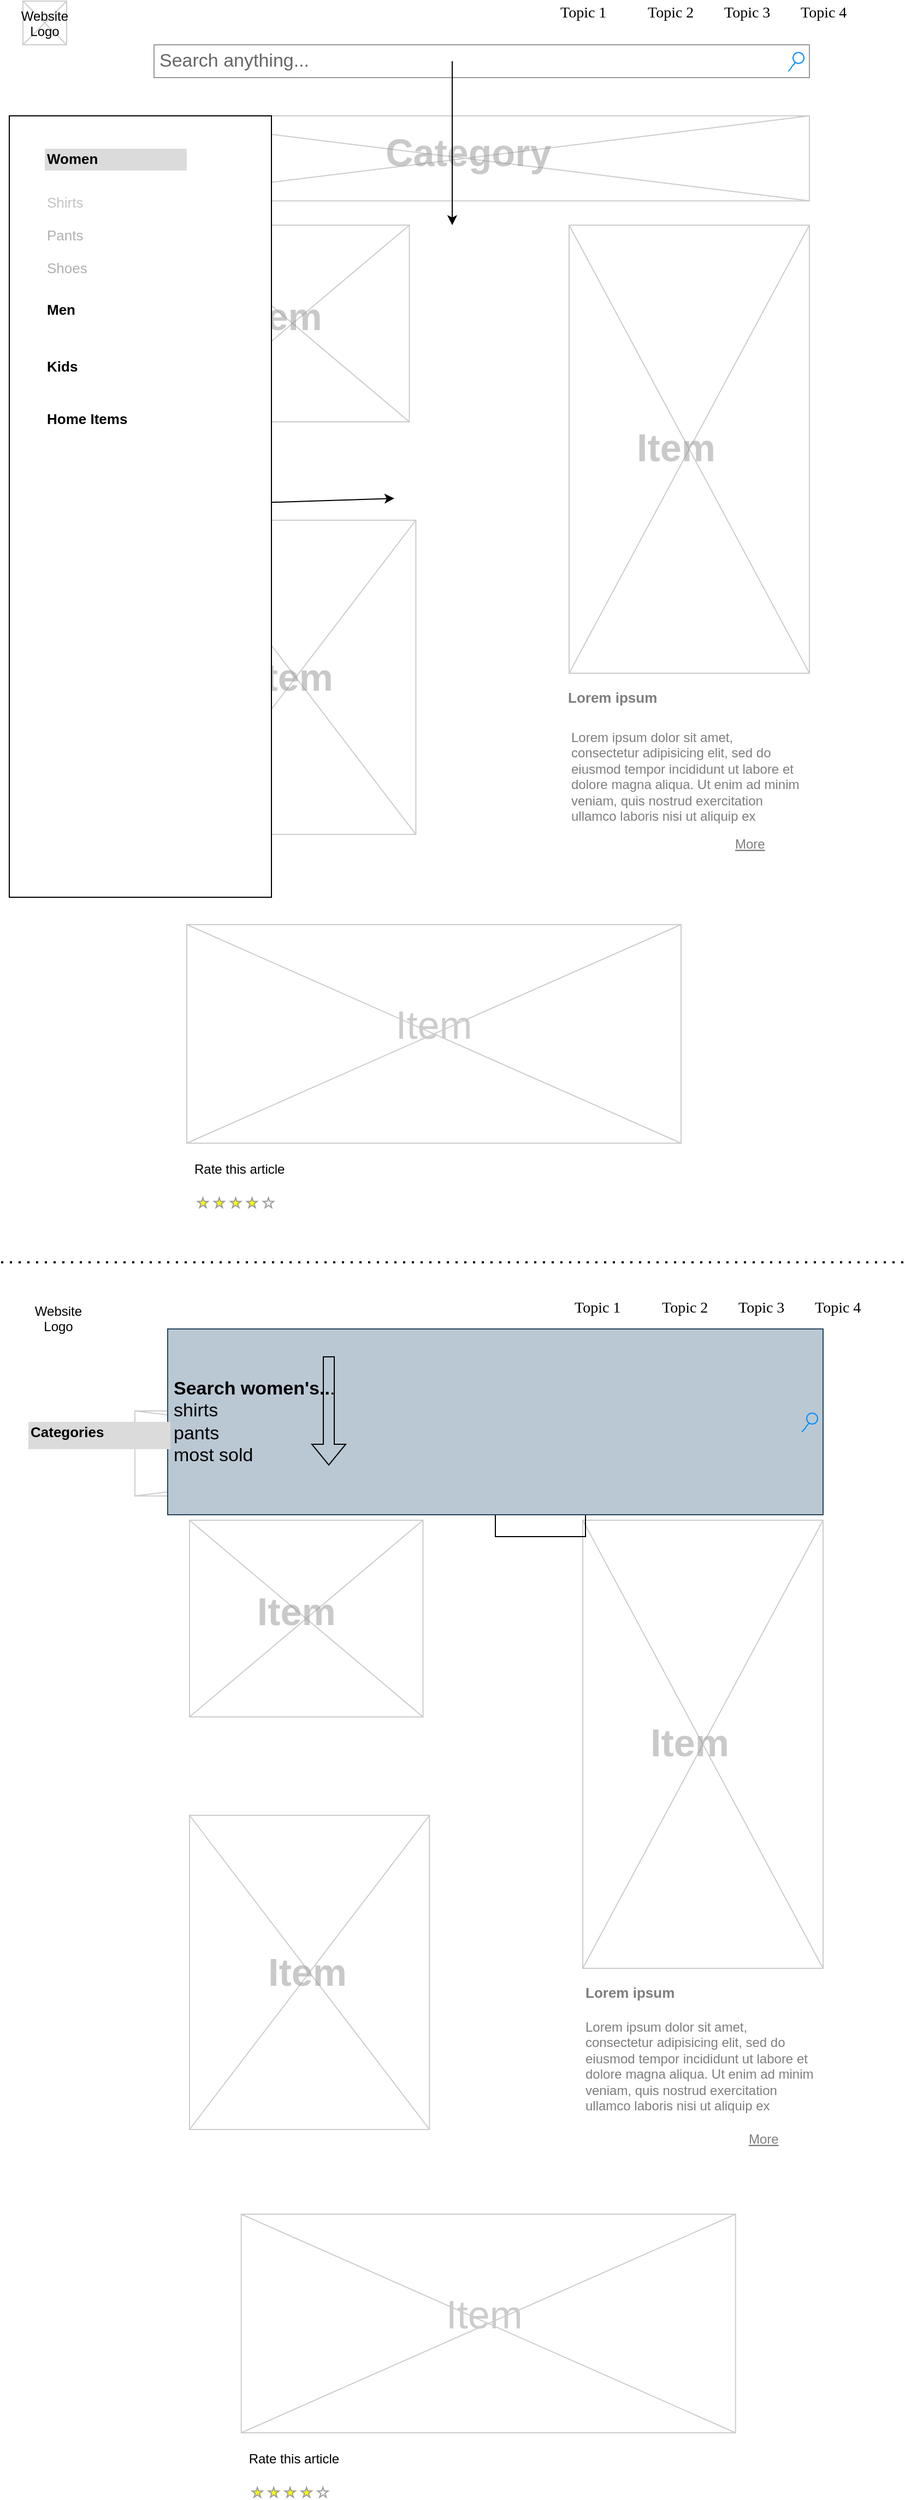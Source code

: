 <mxfile version="16.4.6" type="github">
  <diagram name="Page-1" id="f1b7ffb7-ca1e-a977-7cf5-a751b3c06c05">
    <mxGraphModel dx="2304" dy="955" grid="1" gridSize="10" guides="1" tooltips="1" connect="1" arrows="1" fold="1" page="1" pageScale="1" pageWidth="826" pageHeight="1169" background="none" math="0" shadow="0">
      <root>
        <mxCell id="0" />
        <mxCell id="1" parent="0" />
        <mxCell id="38PDdIl-gxqNEGNH1cju-92" value="Lorem ipsum " style="text;spacingTop=-5;whiteSpace=wrap;align=left;fontStyle=1;fontSize=13;textOpacity=50;" vertex="1" parent="1">
          <mxGeometry x="582.5" y="1382.78" width="231.55" height="135" as="geometry" />
        </mxCell>
        <mxCell id="58" value="" style="verticalLabelPosition=bottom;verticalAlign=top;strokeWidth=1;shape=mxgraph.mockup.graphics.iconGrid;strokeColor=#CCCCCC;gridSize=1,1;" parent="1" vertex="1">
          <mxGeometry x="170" y="860" width="452.5" height="200" as="geometry" />
        </mxCell>
        <mxCell id="14" value="" style="verticalLabelPosition=bottom;verticalAlign=top;strokeWidth=1;shape=mxgraph.mockup.graphics.iconGrid;strokeColor=#CCCCCC;gridSize=1,1;" parent="1" vertex="1">
          <mxGeometry x="520" y="220" width="220" height="410" as="geometry" />
        </mxCell>
        <mxCell id="13" value="" style="verticalLabelPosition=bottom;verticalAlign=top;strokeWidth=1;shape=mxgraph.mockup.graphics.iconGrid;strokeColor=#CCCCCC;gridSize=1,1;" parent="1" vertex="1">
          <mxGeometry x="160" y="220" width="213.75" height="180" as="geometry" />
        </mxCell>
        <mxCell id="9" value="Lorem ipsum dolor sit amet, consectetur adipisicing elit, sed do eiusmod tempor incididunt ut labore et dolore magna aliqua. Ut enim ad minim veniam, quis nostrud exercitation ullamco laboris nisi ut aliquip ex " style="text;spacingTop=-5;whiteSpace=wrap;align=left;textOpacity=50;" parent="1" vertex="1">
          <mxGeometry x="520" y="680" width="213.1" height="135" as="geometry" />
        </mxCell>
        <mxCell id="10" value="Latest Posts" style="text;spacingTop=-5;" parent="1" vertex="1">
          <mxGeometry x="610" y="120" width="30" height="20" as="geometry" />
        </mxCell>
        <mxCell id="15" value="More" style="text;spacingTop=-5;fontStyle=4;textOpacity=50;" parent="1" vertex="1">
          <mxGeometry x="670" y="777.5" width="30" height="20" as="geometry" />
        </mxCell>
        <mxCell id="20" value="" style="verticalLabelPosition=bottom;verticalAlign=top;strokeWidth=1;shape=mxgraph.mockup.graphics.iconGrid;strokeColor=#CCCCCC;gridSize=1,1;" parent="1" vertex="1">
          <mxGeometry x="20" y="15" width="40" height="40" as="geometry" />
        </mxCell>
        <mxCell id="21" value="Website&#xa;Logo" style="text;spacingTop=-5;align=center" parent="1" vertex="1">
          <mxGeometry x="20" y="20" width="40" height="40" as="geometry" />
        </mxCell>
        <mxCell id="22" value="Nav Bar" style="text;spacingTop=-5;fontStyle=1;fontFamily=Helvetica;fontColor=#949494;fontSize=35;rotation=-90;textOpacity=50;" parent="1" vertex="1">
          <mxGeometry x="10" y="287.78" width="300" height="260" as="geometry" />
        </mxCell>
        <mxCell id="25" value="" style="verticalLabelPosition=bottom;verticalAlign=top;strokeWidth=1;shape=mxgraph.mockup.graphics.iconGrid;strokeColor=#CCCCCC;gridSize=1,1;" parent="1" vertex="1">
          <mxGeometry x="110" y="120" width="630" height="77.78" as="geometry" />
        </mxCell>
        <mxCell id="27" value="" style="verticalLabelPosition=bottom;verticalAlign=top;strokeWidth=1;shape=mxgraph.mockup.graphics.iconGrid;strokeColor=#CCCCCC;gridSize=1,1;" parent="1" vertex="1">
          <mxGeometry x="160" y="490" width="219.69" height="287.5" as="geometry" />
        </mxCell>
        <mxCell id="37" value="" style="verticalLabelPosition=bottom;verticalAlign=top;strokeWidth=1;shape=mxgraph.mockup.misc.rating;strokeColor=#999999;fillColor=#ffff00;emptyFillColor=#ffffff;grade=4;ratingScale=5;ratingStyle=star;" parent="1" vertex="1">
          <mxGeometry x="170" y="380.0" width="77.5" height="10" as="geometry" />
        </mxCell>
        <mxCell id="38" value="Product rating" style="text;spacingTop=-5;" parent="1" vertex="1">
          <mxGeometry x="160" y="407.78" width="130" height="20" as="geometry" />
        </mxCell>
        <mxCell id="41" value="" style="verticalLabelPosition=bottom;verticalAlign=top;strokeWidth=1;shape=mxgraph.mockup.misc.rating;strokeColor=#999999;fillColor=#ffff00;emptyFillColor=#ffffff;grade=4;ratingScale=5;ratingStyle=star;" parent="1" vertex="1">
          <mxGeometry x="180.0" y="1110" width="77.5" height="10" as="geometry" />
        </mxCell>
        <mxCell id="42" value="Rate this article" style="text;spacingTop=-5;" parent="1" vertex="1">
          <mxGeometry x="175" y="1075" width="30" height="20" as="geometry" />
        </mxCell>
        <mxCell id="S4baUxd-CoSfWvRWnIj_-70" value="" style="endArrow=classic;html=1;rounded=0;fontFamily=Helvetica;fontSize=10;fontColor=#949494;" parent="1" edge="1">
          <mxGeometry width="50" height="50" relative="1" as="geometry">
            <mxPoint x="125" y="460" as="sourcePoint" />
            <mxPoint x="235" y="460" as="targetPoint" />
          </mxGeometry>
        </mxCell>
        <mxCell id="S4baUxd-CoSfWvRWnIj_-71" value="Category" style="text;spacingTop=-5;fontStyle=1;fontFamily=Helvetica;fontColor=#949494;fontSize=35;rotation=0;textOpacity=50;" parent="1" vertex="1">
          <mxGeometry x="350" y="130" width="345" height="40" as="geometry" />
        </mxCell>
        <mxCell id="S4baUxd-CoSfWvRWnIj_-72" value="Item" style="text;spacingTop=-5;fontStyle=1;fontFamily=Helvetica;fontColor=#949494;fontSize=35;rotation=0;textOpacity=50;" parent="1" vertex="1">
          <mxGeometry x="580" y="400" width="80" height="60" as="geometry" />
        </mxCell>
        <mxCell id="S4baUxd-CoSfWvRWnIj_-73" value="Item" style="text;spacingTop=-5;fontStyle=1;fontFamily=Helvetica;fontColor=#949494;fontSize=35;rotation=0;textOpacity=50;" parent="1" vertex="1">
          <mxGeometry x="219.85" y="280" width="100" height="50" as="geometry" />
        </mxCell>
        <mxCell id="S4baUxd-CoSfWvRWnIj_-74" value="Item" style="text;spacingTop=-5;fontStyle=1;fontFamily=Helvetica;fontColor=#949494;fontSize=35;rotation=0;textOpacity=50;" parent="1" vertex="1">
          <mxGeometry x="230" y="610" width="80" height="40" as="geometry" />
        </mxCell>
        <mxCell id="S4baUxd-CoSfWvRWnIj_-76" value="Lorem ipsum " style="text;spacingTop=-5;whiteSpace=wrap;align=left;fontStyle=1;fontSize=13;textOpacity=50;" parent="1" vertex="1">
          <mxGeometry x="516.73" y="642.5" width="231.55" height="135" as="geometry" />
        </mxCell>
        <mxCell id="Cnt6gD5doACFGwV2y_Jl-59" value="Search anything..." style="strokeWidth=1;shadow=0;dashed=0;align=center;html=1;shape=mxgraph.mockup.forms.searchBox;strokeColor=#999999;mainText=;strokeColor2=#008cff;fontColor=#666666;fontSize=17;align=left;spacingLeft=3;rounded=0;labelBackgroundColor=none;comic=1;" parent="1" vertex="1">
          <mxGeometry x="140" y="55" width="600" height="30" as="geometry" />
        </mxCell>
        <mxCell id="Cnt6gD5doACFGwV2y_Jl-60" value="Topic 1" style="text;html=1;points=[];align=left;verticalAlign=top;spacingTop=-4;fontSize=14;fontFamily=Verdana" parent="1" vertex="1">
          <mxGeometry x="510" y="15" width="60" height="20" as="geometry" />
        </mxCell>
        <mxCell id="Cnt6gD5doACFGwV2y_Jl-61" value="Topic 2" style="text;html=1;points=[];align=left;verticalAlign=top;spacingTop=-4;fontSize=14;fontFamily=Verdana" parent="1" vertex="1">
          <mxGeometry x="590" y="15" width="60" height="20" as="geometry" />
        </mxCell>
        <mxCell id="Cnt6gD5doACFGwV2y_Jl-62" value="Topic 3" style="text;html=1;points=[];align=left;verticalAlign=top;spacingTop=-4;fontSize=14;fontFamily=Verdana" parent="1" vertex="1">
          <mxGeometry x="660" y="15" width="75" height="20" as="geometry" />
        </mxCell>
        <mxCell id="Cnt6gD5doACFGwV2y_Jl-63" value="Topic 4" style="text;html=1;points=[];align=left;verticalAlign=top;spacingTop=-4;fontSize=14;fontFamily=Verdana" parent="1" vertex="1">
          <mxGeometry x="730" y="15" width="60" height="20" as="geometry" />
        </mxCell>
        <mxCell id="Cnt6gD5doACFGwV2y_Jl-73" value="Men" style="text;spacingTop=-5;" parent="1" vertex="1">
          <mxGeometry x="30" y="230" width="130" height="20" as="geometry" />
        </mxCell>
        <mxCell id="Cnt6gD5doACFGwV2y_Jl-74" value="Childern" style="text;spacingTop=-5;" parent="1" vertex="1">
          <mxGeometry x="30" y="273.89" width="130" height="20" as="geometry" />
        </mxCell>
        <mxCell id="Cnt6gD5doACFGwV2y_Jl-76" value="&lt;b&gt;&lt;br&gt;&lt;/b&gt;" style="rounded=0;whiteSpace=wrap;html=1;" parent="1" vertex="1">
          <mxGeometry x="7.5" y="120" width="240" height="715" as="geometry" />
        </mxCell>
        <mxCell id="Cnt6gD5doACFGwV2y_Jl-75" value="Home Items" style="text;spacingTop=-5;fontSize=13;fontStyle=1" parent="1" vertex="1">
          <mxGeometry x="40" y="387.78" width="130" height="20" as="geometry" />
        </mxCell>
        <mxCell id="Cnt6gD5doACFGwV2y_Jl-72" value="Women" style="text;spacingTop=-5;fontSize=13;fillColor=#DBDBDB;fontStyle=1" parent="1" vertex="1">
          <mxGeometry x="40" y="150" width="130" height="20" as="geometry" />
        </mxCell>
        <mxCell id="Cnt6gD5doACFGwV2y_Jl-86" value="Kids" style="text;spacingTop=-5;fontSize=13;fontStyle=1" parent="1" vertex="1">
          <mxGeometry x="40" y="340" width="130" height="20" as="geometry" />
        </mxCell>
        <mxCell id="Cnt6gD5doACFGwV2y_Jl-85" value="Men" style="text;spacingTop=-5;fontSize=13;fontStyle=1" parent="1" vertex="1">
          <mxGeometry x="40" y="287.78" width="130" height="20" as="geometry" />
        </mxCell>
        <mxCell id="Cnt6gD5doACFGwV2y_Jl-90" value="Shirts" style="text;spacingTop=-5;fontSize=13;fontColor=#C4C4C4;" parent="1" vertex="1">
          <mxGeometry x="40" y="190" width="130" height="20" as="geometry" />
        </mxCell>
        <mxCell id="Cnt6gD5doACFGwV2y_Jl-91" value="Pants" style="text;spacingTop=-5;fontSize=13;fontColor=#B0B0B0;" parent="1" vertex="1">
          <mxGeometry x="40" y="220" width="130" height="20" as="geometry" />
        </mxCell>
        <mxCell id="Cnt6gD5doACFGwV2y_Jl-92" value="Shoes" style="text;spacingTop=-5;fontSize=13;fontColor=#B0B0B0;" parent="1" vertex="1">
          <mxGeometry x="40" y="250" width="130" height="20" as="geometry" />
        </mxCell>
        <mxCell id="Cnt6gD5doACFGwV2y_Jl-93" value="" style="shape=image;html=1;verticalAlign=top;verticalLabelPosition=bottom;labelBackgroundColor=#ffffff;imageAspect=0;aspect=fixed;image=https://cdn4.iconfinder.com/data/icons/ionicons/512/icon-ios7-plus-empty-128.png;fontSize=13;fontColor=#B0B0B0;fillColor=#DBDBDB;" parent="1" vertex="1">
          <mxGeometry x="125" y="282.78" width="30" height="30" as="geometry" />
        </mxCell>
        <mxCell id="Cnt6gD5doACFGwV2y_Jl-94" value="" style="shape=image;html=1;verticalAlign=top;verticalLabelPosition=bottom;labelBackgroundColor=#ffffff;imageAspect=0;aspect=fixed;image=https://cdn4.iconfinder.com/data/icons/ionicons/512/icon-ios7-minus-empty-128.png;fontSize=13;fontColor=#B0B0B0;fillColor=#DBDBDB;" parent="1" vertex="1">
          <mxGeometry x="120" y="140" width="40" height="40" as="geometry" />
        </mxCell>
        <mxCell id="Cnt6gD5doACFGwV2y_Jl-96" value="" style="shape=image;html=1;verticalAlign=top;verticalLabelPosition=bottom;labelBackgroundColor=#ffffff;imageAspect=0;aspect=fixed;image=https://cdn4.iconfinder.com/data/icons/ionicons/512/icon-ios7-plus-empty-128.png;fontSize=13;fontColor=#B0B0B0;fillColor=#DBDBDB;" parent="1" vertex="1">
          <mxGeometry x="125" y="335" width="30" height="30" as="geometry" />
        </mxCell>
        <mxCell id="Cnt6gD5doACFGwV2y_Jl-97" value="" style="shape=image;html=1;verticalAlign=top;verticalLabelPosition=bottom;labelBackgroundColor=#ffffff;imageAspect=0;aspect=fixed;image=https://cdn4.iconfinder.com/data/icons/ionicons/512/icon-ios7-plus-empty-128.png;fontSize=13;fontColor=#B0B0B0;fillColor=#DBDBDB;" parent="1" vertex="1">
          <mxGeometry x="125" y="382.78" width="30" height="30" as="geometry" />
        </mxCell>
        <mxCell id="Cnt6gD5doACFGwV2y_Jl-99" value="" style="shape=image;html=1;verticalAlign=top;verticalLabelPosition=bottom;labelBackgroundColor=#ffffff;imageAspect=0;aspect=fixed;image=https://cdn4.iconfinder.com/data/icons/ionicons/512/icon-ios7-minus-empty-128.png;fontSize=13;fontColor=#B0B0B0;fillColor=#DBDBDB;" parent="1" vertex="1">
          <mxGeometry x="205" y="120" width="40" height="40" as="geometry" />
        </mxCell>
        <mxCell id="Cnt6gD5doACFGwV2y_Jl-101" value="" style="endArrow=classic;html=1;rounded=0;fontSize=13;fontColor=#B0B0B0;" parent="1" source="Cnt6gD5doACFGwV2y_Jl-76" edge="1">
          <mxGeometry width="50" height="50" relative="1" as="geometry">
            <mxPoint x="400" y="460" as="sourcePoint" />
            <mxPoint x="360" y="470" as="targetPoint" />
          </mxGeometry>
        </mxCell>
        <mxCell id="Cnt6gD5doACFGwV2y_Jl-102" value="" style="endArrow=none;dashed=1;html=1;dashPattern=1 3;strokeWidth=2;rounded=0;fontSize=13;fontColor=#D9D9D9;textOpacity=10;" parent="1" edge="1">
          <mxGeometry width="50" height="50" relative="1" as="geometry">
            <mxPoint y="1169" as="sourcePoint" />
            <mxPoint x="830" y="1169" as="targetPoint" />
          </mxGeometry>
        </mxCell>
        <mxCell id="38PDdIl-gxqNEGNH1cju-58" value="" style="verticalLabelPosition=bottom;verticalAlign=top;strokeWidth=1;shape=mxgraph.mockup.graphics.iconGrid;strokeColor=#CCCCCC;gridSize=1,1;" vertex="1" parent="1">
          <mxGeometry x="532.5" y="1405" width="220" height="410" as="geometry" />
        </mxCell>
        <mxCell id="38PDdIl-gxqNEGNH1cju-59" value="" style="verticalLabelPosition=bottom;verticalAlign=top;strokeWidth=1;shape=mxgraph.mockup.graphics.iconGrid;strokeColor=#CCCCCC;gridSize=1,1;" vertex="1" parent="1">
          <mxGeometry x="172.5" y="1405" width="213.75" height="180" as="geometry" />
        </mxCell>
        <mxCell id="38PDdIl-gxqNEGNH1cju-60" value="More" style="text;spacingTop=-5;fontStyle=4;textOpacity=50;" vertex="1" parent="1">
          <mxGeometry x="682.5" y="1962.5" width="30" height="20" as="geometry" />
        </mxCell>
        <mxCell id="38PDdIl-gxqNEGNH1cju-61" value="Website&#xa;Logo" style="text;spacingTop=-5;align=center" vertex="1" parent="1">
          <mxGeometry x="32.5" y="1205" width="40" height="40" as="geometry" />
        </mxCell>
        <mxCell id="38PDdIl-gxqNEGNH1cju-62" value="" style="verticalLabelPosition=bottom;verticalAlign=top;strokeWidth=1;shape=mxgraph.mockup.graphics.iconGrid;strokeColor=#CCCCCC;gridSize=1,1;" vertex="1" parent="1">
          <mxGeometry x="122.5" y="1305" width="630" height="77.78" as="geometry" />
        </mxCell>
        <mxCell id="38PDdIl-gxqNEGNH1cju-63" value="" style="verticalLabelPosition=bottom;verticalAlign=top;strokeWidth=1;shape=mxgraph.mockup.graphics.iconGrid;strokeColor=#CCCCCC;gridSize=1,1;" vertex="1" parent="1">
          <mxGeometry x="172.5" y="1675" width="219.69" height="287.5" as="geometry" />
        </mxCell>
        <mxCell id="38PDdIl-gxqNEGNH1cju-64" value="Category" style="text;spacingTop=-5;fontStyle=1;fontFamily=Helvetica;fontColor=#949494;fontSize=35;rotation=0;textOpacity=50;" vertex="1" parent="1">
          <mxGeometry x="362.5" y="1315" width="345" height="40" as="geometry" />
        </mxCell>
        <mxCell id="38PDdIl-gxqNEGNH1cju-65" value="Item" style="text;spacingTop=-5;fontStyle=1;fontFamily=Helvetica;fontColor=#949494;fontSize=35;rotation=0;textOpacity=50;" vertex="1" parent="1">
          <mxGeometry x="592.5" y="1585" width="80" height="60" as="geometry" />
        </mxCell>
        <mxCell id="38PDdIl-gxqNEGNH1cju-66" value="Item" style="text;spacingTop=-5;fontStyle=1;fontFamily=Helvetica;fontColor=#949494;fontSize=35;rotation=0;textOpacity=50;" vertex="1" parent="1">
          <mxGeometry x="232.35" y="1465" width="100" height="50" as="geometry" />
        </mxCell>
        <mxCell id="38PDdIl-gxqNEGNH1cju-67" value="Item" style="text;spacingTop=-5;fontStyle=1;fontFamily=Helvetica;fontColor=#949494;fontSize=35;rotation=0;textOpacity=50;" vertex="1" parent="1">
          <mxGeometry x="242.5" y="1795" width="80" height="40" as="geometry" />
        </mxCell>
        <mxCell id="38PDdIl-gxqNEGNH1cju-68" value="Lorem ipsum " style="text;spacingTop=-5;whiteSpace=wrap;align=left;fontStyle=1;fontSize=13;textOpacity=50;" vertex="1" parent="1">
          <mxGeometry x="532.5" y="1827.5" width="187.5" height="22.5" as="geometry" />
        </mxCell>
        <mxCell id="38PDdIl-gxqNEGNH1cju-97" value="" style="edgeStyle=orthogonalEdgeStyle;rounded=0;orthogonalLoop=1;jettySize=auto;html=1;" edge="1" parent="1" source="38PDdIl-gxqNEGNH1cju-69" target="38PDdIl-gxqNEGNH1cju-64">
          <mxGeometry relative="1" as="geometry" />
        </mxCell>
        <mxCell id="38PDdIl-gxqNEGNH1cju-69" value="&lt;b&gt;Search women&#39;s..&lt;/b&gt;.&lt;br&gt;shirts&lt;br&gt;pants&lt;br&gt;most sold" style="strokeWidth=1;shadow=0;dashed=0;align=center;html=1;shape=mxgraph.mockup.forms.searchBox;strokeColor=#23445d;mainText=;strokeColor2=#008cff;fontSize=17;align=left;spacingLeft=3;rounded=0;labelBackgroundColor=none;comic=1;fillColor=#bac8d3;" vertex="1" parent="1">
          <mxGeometry x="152.5" y="1230" width="600" height="170" as="geometry" />
        </mxCell>
        <mxCell id="38PDdIl-gxqNEGNH1cju-70" value="Topic 1" style="text;html=1;points=[];align=left;verticalAlign=top;spacingTop=-4;fontSize=14;fontFamily=Verdana" vertex="1" parent="1">
          <mxGeometry x="522.5" y="1200" width="60" height="20" as="geometry" />
        </mxCell>
        <mxCell id="38PDdIl-gxqNEGNH1cju-71" value="Topic 2" style="text;html=1;points=[];align=left;verticalAlign=top;spacingTop=-4;fontSize=14;fontFamily=Verdana" vertex="1" parent="1">
          <mxGeometry x="602.5" y="1200" width="60" height="20" as="geometry" />
        </mxCell>
        <mxCell id="38PDdIl-gxqNEGNH1cju-72" value="Topic 3" style="text;html=1;points=[];align=left;verticalAlign=top;spacingTop=-4;fontSize=14;fontFamily=Verdana" vertex="1" parent="1">
          <mxGeometry x="672.5" y="1200" width="75" height="20" as="geometry" />
        </mxCell>
        <mxCell id="38PDdIl-gxqNEGNH1cju-73" value="Topic 4" style="text;html=1;points=[];align=left;verticalAlign=top;spacingTop=-4;fontSize=14;fontFamily=Verdana" vertex="1" parent="1">
          <mxGeometry x="742.5" y="1200" width="60" height="20" as="geometry" />
        </mxCell>
        <mxCell id="38PDdIl-gxqNEGNH1cju-76" value="Categories" style="text;spacingTop=-5;fontSize=13;fillColor=#DBDBDB;fontStyle=1" vertex="1" parent="1">
          <mxGeometry x="25" y="1315" width="130" height="25" as="geometry" />
        </mxCell>
        <mxCell id="38PDdIl-gxqNEGNH1cju-83" value="" style="shape=image;html=1;verticalAlign=top;verticalLabelPosition=bottom;labelBackgroundColor=#ffffff;imageAspect=0;aspect=fixed;image=https://cdn4.iconfinder.com/data/icons/ionicons/512/icon-ios7-plus-empty-128.png;fontSize=13;fontColor=#B0B0B0;fillColor=#DBDBDB;" vertex="1" parent="1">
          <mxGeometry x="120" y="1312.5" width="30" height="30" as="geometry" />
        </mxCell>
        <mxCell id="31" value="Item" style="text;spacingTop=-5;align=center;verticalAlign=middle;fontSize=36;fontColor=#CCCCCC" parent="1" vertex="1">
          <mxGeometry x="216.25" y="850" width="360" height="200" as="geometry" />
        </mxCell>
        <mxCell id="38PDdIl-gxqNEGNH1cju-87" value="" style="verticalLabelPosition=bottom;verticalAlign=top;strokeWidth=1;shape=mxgraph.mockup.graphics.iconGrid;strokeColor=#CCCCCC;gridSize=1,1;" vertex="1" parent="1">
          <mxGeometry x="219.85" y="2040" width="452.5" height="200" as="geometry" />
        </mxCell>
        <mxCell id="38PDdIl-gxqNEGNH1cju-88" value="" style="verticalLabelPosition=bottom;verticalAlign=top;strokeWidth=1;shape=mxgraph.mockup.misc.rating;strokeColor=#999999;fillColor=#ffff00;emptyFillColor=#ffffff;grade=4;ratingScale=5;ratingStyle=star;" vertex="1" parent="1">
          <mxGeometry x="229.85" y="2290" width="77.5" height="10" as="geometry" />
        </mxCell>
        <mxCell id="38PDdIl-gxqNEGNH1cju-89" value="Rate this article" style="text;spacingTop=-5;" vertex="1" parent="1">
          <mxGeometry x="224.85" y="2255" width="30" height="20" as="geometry" />
        </mxCell>
        <mxCell id="38PDdIl-gxqNEGNH1cju-90" value="Item" style="text;spacingTop=-5;align=center;verticalAlign=middle;fontSize=36;fontColor=#CCCCCC" vertex="1" parent="1">
          <mxGeometry x="262.35" y="2030" width="360" height="200" as="geometry" />
        </mxCell>
        <mxCell id="38PDdIl-gxqNEGNH1cju-94" value="Lorem ipsum dolor sit amet, consectetur adipisicing elit, sed do eiusmod tempor incididunt ut labore et dolore magna aliqua. Ut enim ad minim veniam, quis nostrud exercitation ullamco laboris nisi ut aliquip ex " style="text;spacingTop=-5;whiteSpace=wrap;align=left;textOpacity=50;" vertex="1" parent="1">
          <mxGeometry x="532.5" y="1860" width="213.1" height="135" as="geometry" />
        </mxCell>
        <mxCell id="38PDdIl-gxqNEGNH1cju-95" value="" style="shape=image;html=1;verticalAlign=top;verticalLabelPosition=bottom;labelBackgroundColor=#ffffff;imageAspect=0;aspect=fixed;image=https://cdn2.iconfinder.com/data/icons/seo-flat-6/128/30_Pay_Per_Click-128.png" vertex="1" parent="1">
          <mxGeometry x="516.73" y="1277" width="128" height="128" as="geometry" />
        </mxCell>
        <mxCell id="38PDdIl-gxqNEGNH1cju-96" value="" style="shape=flexArrow;endArrow=classic;html=1;rounded=0;" edge="1" parent="1">
          <mxGeometry width="50" height="50" relative="1" as="geometry">
            <mxPoint x="300" y="1255" as="sourcePoint" />
            <mxPoint x="300" y="1355" as="targetPoint" />
          </mxGeometry>
        </mxCell>
        <mxCell id="38PDdIl-gxqNEGNH1cju-99" value="" style="endArrow=classic;html=1;rounded=0;" edge="1" parent="1">
          <mxGeometry width="50" height="50" relative="1" as="geometry">
            <mxPoint x="413" y="70" as="sourcePoint" />
            <mxPoint x="413" y="220" as="targetPoint" />
          </mxGeometry>
        </mxCell>
      </root>
    </mxGraphModel>
  </diagram>
</mxfile>
